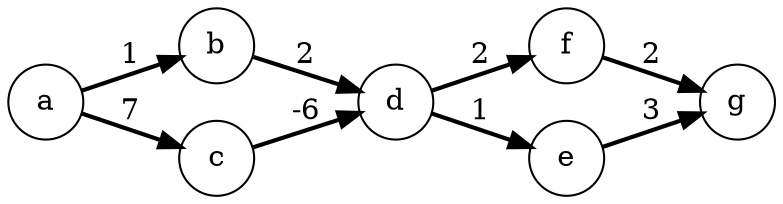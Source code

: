 digraph g {
	rankdir = LR;	node[shape=circle style=filled];
	a[name="a", fillcolor="white"];
	b[name="b", fillcolor="white"];
	c[name="c", fillcolor="white"];
	d[name="d", fillcolor="white"];
	f[name="f", fillcolor="white"];
	e[name="e", fillcolor="white"];
	g[name="g", fillcolor="white"];

	edge[dir = forward];
	a -> b[penwidth=2, color="black", label="1"];
	a -> c[penwidth=2, color="black", label="7"];
	b -> d[penwidth=2, color="black", label="2"];
	c -> d[penwidth=2, color="black", label="-6"];
	d -> f[penwidth=2, color="black", label="2"];
	d -> e[penwidth=2, color="black", label="1"];
	f -> g[penwidth=2, color="black", label="2"];
	e -> g[penwidth=2, color="black", label="3"];
}
